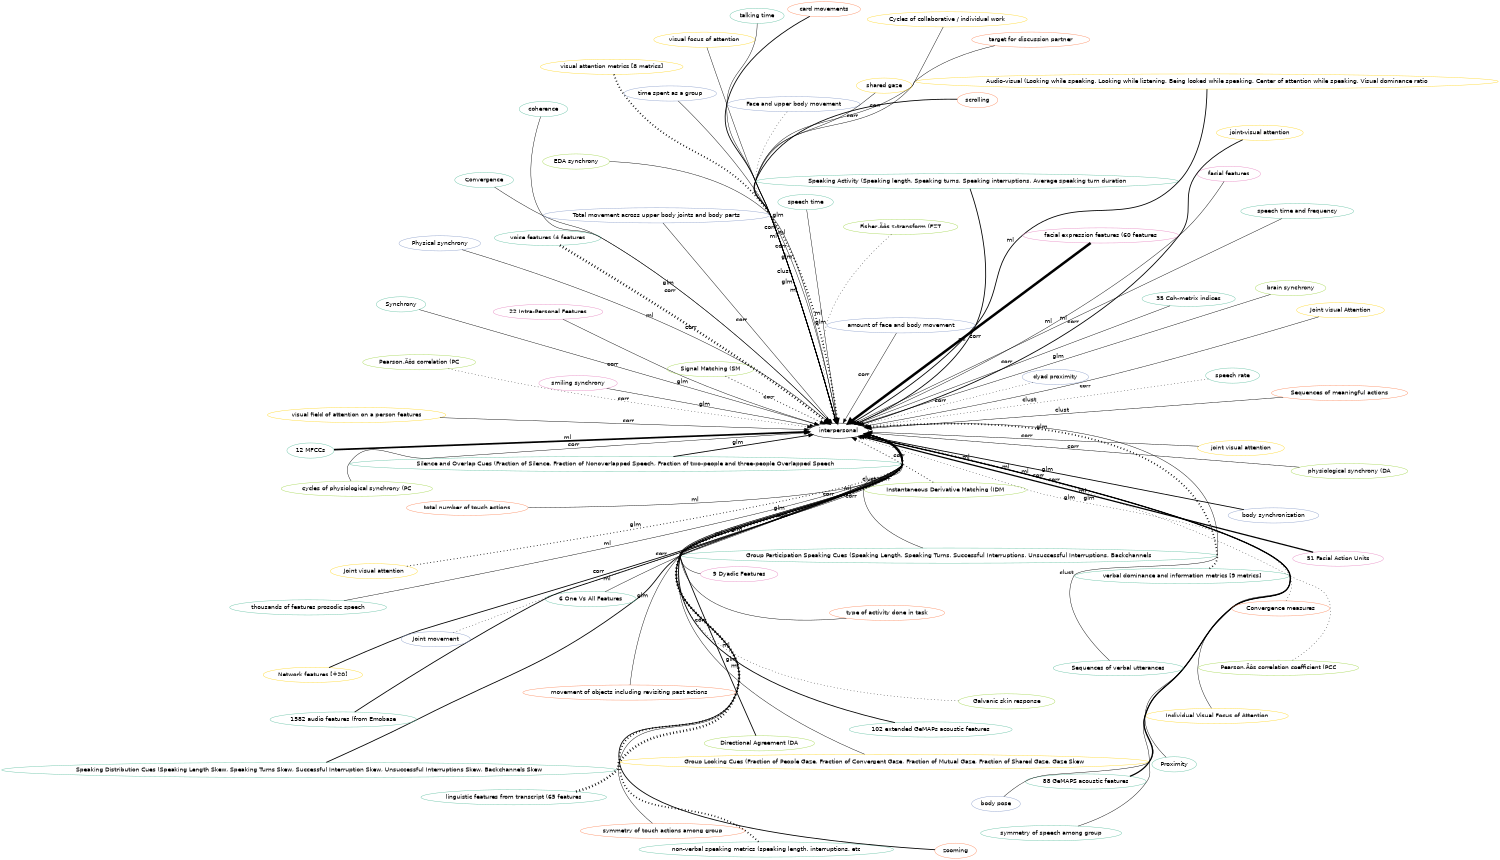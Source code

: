digraph world {
        size="10,10";
        layout=neato
        graph [fontname = "helvetica"];
        node [fontname = "helvetica", colorscheme=set28];
        edge [fontname = "helvetica", colorscheme=set28];

	"interpersonal" [href="index.svg"];
	"verbal dominance and information metrics [9 metrics]" [href="https://scholar.google.com/scholar?hl=en&q=A%20Multimodal-Sensor-Enabled%20Room%20for%20Unobtrusive%20Group%20Meeting%20Analysis" target="_blank" , color="1"];
	"verbal dominance and information metrics [9 metrics]" [href="https://scholar.google.com/scholar?hl=en&q=A%20Multimodal-Sensor-Enabled%20Room%20for%20Unobtrusive%20Group%20Meeting%20Analysis" target="_blank" , color="1"];
	"non-verbal speaking metrics (speaking length, interruptions, etc" [href="https://scholar.google.com/scholar?hl=en&q=A%20Multimodal-Sensor-Enabled%20Room%20for%20Unobtrusive%20Group%20Meeting%20Analysis" target="_blank" , color="1"];
	"non-verbal speaking metrics (speaking length, interruptions, etc" [href="https://scholar.google.com/scholar?hl=en&q=A%20Multimodal-Sensor-Enabled%20Room%20for%20Unobtrusive%20Group%20Meeting%20Analysis" target="_blank" , color="1"];
	"visual attention metrics [8 metrics]" [href="https://scholar.google.com/scholar?hl=en&q=A%20Multimodal-Sensor-Enabled%20Room%20for%20Unobtrusive%20Group%20Meeting%20Analysis" target="_blank" , color="6"];
	"visual attention metrics [8 metrics]" [href="https://scholar.google.com/scholar?hl=en&q=A%20Multimodal-Sensor-Enabled%20Room%20for%20Unobtrusive%20Group%20Meeting%20Analysis" target="_blank" , color="6"];
	"non-verbal speaking metrics (speaking length, interruptions, etc" [href="https://scholar.google.com/scholar?hl=en&q=A%20Multimodal-Sensor-Enabled%20Room%20for%20Unobtrusive%20Group%20Meeting%20Analysis" target="_blank" , color="1"];
	"visual attention metrics [8 metrics]" [href="https://scholar.google.com/scholar?hl=en&q=A%20Multimodal-Sensor-Enabled%20Room%20for%20Unobtrusive%20Group%20Meeting%20Analysis" target="_blank" , color="6"];
	"verbal dominance and information metrics [9 metrics]" [href="https://scholar.google.com/scholar?hl=en&q=A%20Multimodal-Sensor-Enabled%20Room%20for%20Unobtrusive%20Group%20Meeting%20Analysis" target="_blank" , color="1"];
	"non-verbal speaking metrics (speaking length, interruptions, etc" [href="https://scholar.google.com/scholar?hl=en&q=A%20Multimodal-Sensor-Enabled%20Room%20for%20Unobtrusive%20Group%20Meeting%20Analysis" target="_blank" , color="1"];
	"visual attention metrics [8 metrics]" [href="https://scholar.google.com/scholar?hl=en&q=A%20Multimodal-Sensor-Enabled%20Room%20for%20Unobtrusive%20Group%20Meeting%20Analysis" target="_blank" , color="6"];
	"verbal dominance and information metrics [9 metrics]" [href="https://scholar.google.com/scholar?hl=en&q=A%20Multimodal-Sensor-Enabled%20Room%20for%20Unobtrusive%20Group%20Meeting%20Analysis" target="_blank" , color="1"];
	"Group Participation Speaking Cues (Speaking Length, Speaking Turns, Successful Interruptions, Unsuccessful Interruptions, Backchannels" [href="https://scholar.google.com/scholar?hl=en&q=Linking%20Speaking%20and%20Looking%20Behavior%20Patterns%20with%20Group%20Composition,%20Perception,%20and%20Performance" target="_blank" , color="1"];
	"Silence and Overlap Cues (Fraction of Silence, Fraction of Nonoverlapped Speech, Fraction of two-people and three-people Overlapped Speech" [href="https://scholar.google.com/scholar?hl=en&q=Linking%20Speaking%20and%20Looking%20Behavior%20Patterns%20with%20Group%20Composition,%20Perception,%20and%20Performance" target="_blank" , color="1"];
	"Speaking Distribution Cues (Speaking Length Skew, Speaking Turns Skew, Successful Interruption Skew, Unsuccessful Interruptions Skew, Backchannels Skew" [href="https://scholar.google.com/scholar?hl=en&q=Linking%20Speaking%20and%20Looking%20Behavior%20Patterns%20with%20Group%20Composition,%20Perception,%20and%20Performance" target="_blank" , color="1"];
	"Individual Visual Focus of Attention" [href="https://scholar.google.com/scholar?hl=en&q=Linking%20Speaking%20and%20Looking%20Behavior%20Patterns%20with%20Group%20Composition,%20Perception,%20and%20Performance" target="_blank" , color="6"];
	"Group Looking Cues (Fraction of People Gaze, Fraction of Convergent Gaze, Fraction of Mutual Gaze, Fraction of Shared Gaze, Gaze Skew" [href="https://scholar.google.com/scholar?hl=en&q=Linking%20Speaking%20and%20Looking%20Behavior%20Patterns%20with%20Group%20Composition,%20Perception,%20and%20Performance" target="_blank" , color="6"];
	"Silence and Overlap Cues (Fraction of Silence, Fraction of Nonoverlapped Speech, Fraction of two-people and three-people Overlapped Speech" [href="https://scholar.google.com/scholar?hl=en&q=Linking%20Speaking%20and%20Looking%20Behavior%20Patterns%20with%20Group%20Composition,%20Perception,%20and%20Performance" target="_blank" , color="1"];
	"Speaking Distribution Cues (Speaking Length Skew, Speaking Turns Skew, Successful Interruption Skew, Unsuccessful Interruptions Skew, Backchannels Skew" [href="https://scholar.google.com/scholar?hl=en&q=Linking%20Speaking%20and%20Looking%20Behavior%20Patterns%20with%20Group%20Composition,%20Perception,%20and%20Performance" target="_blank" , color="1"];
	"88 GeMAPS acoustic features" [href="https://scholar.google.com/scholar?hl=en&q=Automatic%20Recognition%20of%20Affective%20Laughter%20in%20Spontaneous%20Dyadic%20Interactions%20from%20Audiovisual%20Signals" target="_blank" , color="1"];
	"102 extended GeMAPs acoustic features" [href="https://scholar.google.com/scholar?hl=en&q=Automatic%20Recognition%20of%20Affective%20Laughter%20in%20Spontaneous%20Dyadic%20Interactions%20from%20Audiovisual%20Signals" target="_blank" , color="1"];
	"12 MFCCs" [href="https://scholar.google.com/scholar?hl=en&q=Automatic%20Recognition%20of%20Affective%20Laughter%20in%20Spontaneous%20Dyadic%20Interactions%20from%20Audiovisual%20Signals" target="_blank" , color="1"];
	"51 Facial Action Units" [href="https://scholar.google.com/scholar?hl=en&q=Automatic%20Recognition%20of%20Affective%20Laughter%20in%20Spontaneous%20Dyadic%20Interactions%20from%20Audiovisual%20Signals" target="_blank" , color="4"];
	"88 GeMAPS acoustic features" [href="https://scholar.google.com/scholar?hl=en&q=Automatic%20Recognition%20of%20Affective%20Laughter%20in%20Spontaneous%20Dyadic%20Interactions%20from%20Audiovisual%20Signals" target="_blank" , color="1"];
	"12 MFCCs" [href="https://scholar.google.com/scholar?hl=en&q=Automatic%20Recognition%20of%20Affective%20Laughter%20in%20Spontaneous%20Dyadic%20Interactions%20from%20Audiovisual%20Signals" target="_blank" , color="1"];
	"12 MFCCs" [href="https://scholar.google.com/scholar?hl=en&q=Automatic%20Recognition%20of%20Affective%20Laughter%20in%20Spontaneous%20Dyadic%20Interactions%20from%20Audiovisual%20Signals" target="_blank" , color="1"];
	"51 Facial Action Units" [href="https://scholar.google.com/scholar?hl=en&q=Automatic%20Recognition%20of%20Affective%20Laughter%20in%20Spontaneous%20Dyadic%20Interactions%20from%20Audiovisual%20Signals" target="_blank" , color="4"];
	"88 GeMAPS acoustic features" [href="https://scholar.google.com/scholar?hl=en&q=Automatic%20Recognition%20of%20Affective%20Laughter%20in%20Spontaneous%20Dyadic%20Interactions%20from%20Audiovisual%20Signals" target="_blank" , color="1"];
	"102 extended GeMAPs acoustic features" [href="https://scholar.google.com/scholar?hl=en&q=Automatic%20Recognition%20of%20Affective%20Laughter%20in%20Spontaneous%20Dyadic%20Interactions%20from%20Audiovisual%20Signals" target="_blank" , color="1"];
	"12 MFCCs" [href="https://scholar.google.com/scholar?hl=en&q=Automatic%20Recognition%20of%20Affective%20Laughter%20in%20Spontaneous%20Dyadic%20Interactions%20from%20Audiovisual%20Signals" target="_blank" , color="1"];
	"51 Facial Action Units" [href="https://scholar.google.com/scholar?hl=en&q=Automatic%20Recognition%20of%20Affective%20Laughter%20in%20Spontaneous%20Dyadic%20Interactions%20from%20Audiovisual%20Signals" target="_blank" , color="4"];
	"speech rate" [href="https://scholar.google.com/scholar?hl=en&q=Modeling%20Team-level%20Multimodal%20Dynamics%20during%20Multiparty%20Collaboration" target="_blank" , color="1"];
	"Face and upper body movement" [href="https://scholar.google.com/scholar?hl=en&q=Modeling%20Team-level%20Multimodal%20Dynamics%20during%20Multiparty%20Collaboration" target="_blank" , color="3"];
	"Galvanic skin response" [href="https://scholar.google.com/scholar?hl=en&q=Modeling%20Team-level%20Multimodal%20Dynamics%20during%20Multiparty%20Collaboration" target="_blank" , color="5"];
	"Proximity" [href="https://scholar.google.com/scholar?hl=en&q=Acoustic-Prosodic%20Entrainment%20and%20Rapport%20in%20Collaborative%20Learning%20Dialogues" target="_blank" , color="1"];
	"Convergence" [href="https://scholar.google.com/scholar?hl=en&q=Acoustic-Prosodic%20Entrainment%20and%20Rapport%20in%20Collaborative%20Learning%20Dialogues" target="_blank" , color="1"];
	"Synchrony" [href="https://scholar.google.com/scholar?hl=en&q=Acoustic-Prosodic%20Entrainment%20and%20Rapport%20in%20Collaborative%20Learning%20Dialogues" target="_blank" , color="1"];
	"22 Intra-Personal Features" [href="https://scholar.google.com/scholar?hl=en&q=Personality%20classification%20and%20behaviour%20interpretation:%20An%20approach%20based%20on%20feature%20categories" target="_blank" , color="4"];
	"9 Dyadic Features" [href="https://scholar.google.com/scholar?hl=en&q=Personality%20classification%20and%20behaviour%20interpretation:%20An%20approach%20based%20on%20feature%20categories" target="_blank" , color="4"];
	"6 One Vs All Features" [href="https://scholar.google.com/scholar?hl=en&q=Personality%20classification%20and%20behaviour%20interpretation:%20An%20approach%20based%20on%20feature%20categories" target="_blank" , color="1"];
	"Speaking Activity (Speaking length, Speaking turns, Speaking interruptions, Average speaking turn duration" [href="https://scholar.google.com/scholar?hl=en&q=Emergent%20leaders%20through%20looking%20and%20speaking:%20from%20audio-visual%20data%20to%20multimodal%20recognition" target="_blank" , color="1"];
	"Audio-visual (Looking while speaking, Looking while listening, Being looked while speaking, Center of attention while speaking, Visual dominance ratio" [href="https://scholar.google.com/scholar?hl=en&q=Emergent%20leaders%20through%20looking%20and%20speaking:%20from%20audio-visual%20data%20to%20multimodal%20recognition" target="_blank" , color="6"];
	"Speaking Activity (Speaking length, Speaking turns, Speaking interruptions, Average speaking turn duration" [href="https://scholar.google.com/scholar?hl=en&q=Emergent%20leaders%20through%20looking%20and%20speaking:%20from%20audio-visual%20data%20to%20multimodal%20recognition" target="_blank" , color="1"];
	"Audio-visual (Looking while speaking, Looking while listening, Being looked while speaking, Center of attention while speaking, Visual dominance ratio" [href="https://scholar.google.com/scholar?hl=en&q=Emergent%20leaders%20through%20looking%20and%20speaking:%20from%20audio-visual%20data%20to%20multimodal%20recognition" target="_blank" , color="6"];
	"visual focus of attention" [href="https://scholar.google.com/scholar?hl=en&q=Real-time%20mutual%20gaze%20perception" target="_blank" , color="6"];
	"body pose" [href="https://scholar.google.com/scholar?hl=en&q=Real-time%20mutual%20gaze%20perception" target="_blank" , color="3"];
	"facial features" [href="https://scholar.google.com/scholar?hl=en&q=Real-time%20mutual%20gaze%20perception" target="_blank" , color="4"];
	"Signal Matching (SM" [href="https://scholar.google.com/scholar?hl=en&q=Investigating%20collaborative%20learning%20success%20with%20physiological%20coupling%20indices%20based%20on%20electrodermal%20activity" target="_blank" , color="5"];
	"Directional Agreement (DA" [href="https://scholar.google.com/scholar?hl=en&q=Investigating%20collaborative%20learning%20success%20with%20physiological%20coupling%20indices%20based%20on%20electrodermal%20activity" target="_blank" , color="5"];
	"Pearson‚Äôs correlation coefficient (PCC" [href="https://scholar.google.com/scholar?hl=en&q=Investigating%20collaborative%20learning%20success%20with%20physiological%20coupling%20indices%20based%20on%20electrodermal%20activity" target="_blank" , color="5"];
	"Fisher‚Äôs z-transform (FZT" [href="https://scholar.google.com/scholar?hl=en&q=Investigating%20collaborative%20learning%20success%20with%20physiological%20coupling%20indices%20based%20on%20electrodermal%20activity" target="_blank" , color="5"];
	"Instantaneous Derivative Matching (IDM" [href="https://scholar.google.com/scholar?hl=en&q=Investigating%20collaborative%20learning%20success%20with%20physiological%20coupling%20indices%20based%20on%20electrodermal%20activity" target="_blank" , color="5"];
	"linguistic features from transcript (65 features" [href="https://scholar.google.com/scholar?hl=en&q=Multimodal%20Analysis%20of%20Vocal%20Collaborative%20Search:A%20Public%20Corpus%20and%20Results" target="_blank" , color="1"];
	"voice features (4 features" [href="https://scholar.google.com/scholar?hl=en&q=Multimodal%20Analysis%20of%20Vocal%20Collaborative%20Search:A%20Public%20Corpus%20and%20Results" target="_blank" , color="1"];
	"facial expression features (60 features" [href="https://scholar.google.com/scholar?hl=en&q=Multimodal%20Analysis%20of%20Vocal%20Collaborative%20Search:A%20Public%20Corpus%20and%20Results" target="_blank" , color="4"];
	"linguistic features from transcript (65 features" [href="https://scholar.google.com/scholar?hl=en&q=Multimodal%20Analysis%20of%20Vocal%20Collaborative%20Search:A%20Public%20Corpus%20and%20Results" target="_blank" , color="1"];
	"voice features (4 features" [href="https://scholar.google.com/scholar?hl=en&q=Multimodal%20Analysis%20of%20Vocal%20Collaborative%20Search:A%20Public%20Corpus%20and%20Results" target="_blank" , color="1"];
	"facial expression features (60 features" [href="https://scholar.google.com/scholar?hl=en&q=Multimodal%20Analysis%20of%20Vocal%20Collaborative%20Search:A%20Public%20Corpus%20and%20Results" target="_blank" , color="4"];
	"linguistic features from transcript (65 features" [href="https://scholar.google.com/scholar?hl=en&q=Multimodal%20Analysis%20of%20Vocal%20Collaborative%20Search:A%20Public%20Corpus%20and%20Results" target="_blank" , color="1"];
	"voice features (4 features" [href="https://scholar.google.com/scholar?hl=en&q=Multimodal%20Analysis%20of%20Vocal%20Collaborative%20Search:A%20Public%20Corpus%20and%20Results" target="_blank" , color="1"];
	"facial expression features (60 features" [href="https://scholar.google.com/scholar?hl=en&q=Multimodal%20Analysis%20of%20Vocal%20Collaborative%20Search:A%20Public%20Corpus%20and%20Results" target="_blank" , color="4"];
	"linguistic features from transcript (65 features" [href="https://scholar.google.com/scholar?hl=en&q=Multimodal%20Analysis%20of%20Vocal%20Collaborative%20Search:A%20Public%20Corpus%20and%20Results" target="_blank" , color="1"];
	"voice features (4 features" [href="https://scholar.google.com/scholar?hl=en&q=Multimodal%20Analysis%20of%20Vocal%20Collaborative%20Search:A%20Public%20Corpus%20and%20Results" target="_blank" , color="1"];
	"linguistic features from transcript (65 features" [href="https://scholar.google.com/scholar?hl=en&q=Multimodal%20Analysis%20of%20Vocal%20Collaborative%20Search:A%20Public%20Corpus%20and%20Results" target="_blank" , color="1"];
	"voice features (4 features" [href="https://scholar.google.com/scholar?hl=en&q=Multimodal%20Analysis%20of%20Vocal%20Collaborative%20Search:A%20Public%20Corpus%20and%20Results" target="_blank" , color="1"];
	"linguistic features from transcript (65 features" [href="https://scholar.google.com/scholar?hl=en&q=Multimodal%20Analysis%20of%20Vocal%20Collaborative%20Search:A%20Public%20Corpus%20and%20Results" target="_blank" , color="1"];
	"voice features (4 features" [href="https://scholar.google.com/scholar?hl=en&q=Multimodal%20Analysis%20of%20Vocal%20Collaborative%20Search:A%20Public%20Corpus%20and%20Results" target="_blank" , color="1"];
	"facial expression features (60 features" [href="https://scholar.google.com/scholar?hl=en&q=Multimodal%20Analysis%20of%20Vocal%20Collaborative%20Search:A%20Public%20Corpus%20and%20Results" target="_blank" , color="4"];
	"facial expression features (60 features" [href="https://scholar.google.com/scholar?hl=en&q=Multimodal%20Analysis%20of%20Vocal%20Collaborative%20Search:A%20Public%20Corpus%20and%20Results" target="_blank" , color="4"];
	"facial expression features (60 features" [href="https://scholar.google.com/scholar?hl=en&q=Multimodal%20Analysis%20of%20Vocal%20Collaborative%20Search:A%20Public%20Corpus%20and%20Results" target="_blank" , color="4"];
	"type of activity done in task" [href="https://scholar.google.com/scholar?hl=en&q=Focused%20or%20Stuck%20Together:%20Multimodal%20Patterns%20Reveal%20Triads’%20Performance%20in%20Collaborative%20Problem%20Solving" target="_blank" , color="2"];
	"amount of face and body movement" [href="https://scholar.google.com/scholar?hl=en&q=Focused%20or%20Stuck%20Together:%20Multimodal%20Patterns%20Reveal%20Triads’%20Performance%20in%20Collaborative%20Problem%20Solving" target="_blank" , color="3"];
	"target for discussion partner" [href="https://scholar.google.com/scholar?hl=en&q=Focused%20or%20Stuck%20Together:%20Multimodal%20Patterns%20Reveal%20Triads’%20Performance%20in%20Collaborative%20Problem%20Solving" target="_blank" , color="2"];
	"Signal Matching (SM" [href="https://scholar.google.com/scholar?hl=en&q=Using%20Physiological%20Synchrony%20as%20an%20Indicator%20of%20Collaboration%20Quality,%20Task%20Performance%20and%20Learning" target="_blank" , color="5"];
	"Instantaneous Derivative Matching (IDM" [href="https://scholar.google.com/scholar?hl=en&q=Using%20Physiological%20Synchrony%20as%20an%20Indicator%20of%20Collaboration%20Quality,%20Task%20Performance%20and%20Learning" target="_blank" , color="5"];
	"Pearson‚Äôs correlation (PC" [href="https://scholar.google.com/scholar?hl=en&q=Using%20Physiological%20Synchrony%20as%20an%20Indicator%20of%20Collaboration%20Quality,%20Task%20Performance%20and%20Learning" target="_blank" , color="5"];
	"Directional Agreement (DA" [href="https://scholar.google.com/scholar?hl=en&q=Using%20Physiological%20Synchrony%20as%20an%20Indicator%20of%20Collaboration%20Quality,%20Task%20Performance%20and%20Learning" target="_blank" , color="5"];
	"visual field of attention on a person features" [href="https://scholar.google.com/scholar?hl=en&q=Detecting%20Emergent%20Leader%20in%20a%20Meeting%20Environment" target="_blank" , color="6"];
	"time spent as a group" [href="https://scholar.google.com/scholar?hl=en&q=Using%20Motion%20Sensors%20to%20Understand%20Collaborative%20Interactions%20in%20Digital%20Fabrication%20Labs" target="_blank" , color="3"];
	"EDA synchrony" [href="https://scholar.google.com/scholar?hl=en&q=Physiological%20evidence%20of%20interpersonal%20dynamics%20in%20a%20cooperative%20production%20task" target="_blank" , color="5"];
	"smiling synchrony" [href="https://scholar.google.com/scholar?hl=en&q=Physiological%20evidence%20of%20interpersonal%20dynamics%20in%20a%20cooperative%20production%20task" target="_blank" , color="4"];
	"brain synchrony" [href="https://scholar.google.com/scholar?hl=en&q=Brain-to-Brain%20Synchrony%20Tracks%20Real-World%20Dynamic%20Group%20Interactions%20in%20the%20Classroom" target="_blank" , color="5"];
	"body synchronization" [href="https://scholar.google.com/scholar?hl=en&q=Body%20synchrony%20in%20triadic%20interaction" target="_blank" , color="3"];
	"body synchronization" [href="https://scholar.google.com/scholar?hl=en&q=Body%20synchrony%20in%20triadic%20interaction" target="_blank" , color="3"];
	"Joint visual attention" [href="https://scholar.google.com/scholar?hl=en&q=Using%20Eye-Tracking%20Technology%20to%20Support%20Visual%20Coordination%20in%20Collaborative%20Problem-Solving%20Groups" target="_blank" , color="6"];
	"Joint visual attention" [href="https://scholar.google.com/scholar?hl=en&q=The%20Effect%20of%20Mutual%20Gaze%20Perception%20on%20Students’%20Verbal%20Coordination" target="_blank" , color="6"];
	"Convergence measures" [href="https://scholar.google.com/scholar?hl=en&q=The%20Effect%20of%20Mutual%20Gaze%20Perception%20on%20Students’%20Verbal%20Coordination" target="_blank" , color="2"];
	"Sequences of verbal utterances" [href="https://scholar.google.com/scholar?hl=en&q=Capturing%20and%20analyzing%20verbal%20and%20physical%20collaborative%20learning%20interactions%20at%20an%20enriched%20interactive%20tabletop" target="_blank" , color="1"];
	"Sequences of meaningful actions" [href="https://scholar.google.com/scholar?hl=en&q=Capturing%20and%20analyzing%20verbal%20and%20physical%20collaborative%20learning%20interactions%20at%20an%20enriched%20interactive%20tabletop" target="_blank" , color="2"];
	"physiological synchrony (DA" [href="https://scholar.google.com/scholar?hl=en&q=Unpacking%20the%20relationship%20between%20existing%20and%20new%20measures%20of%20physiological%20synchrony%20and%20collaborative%20learning:%20a%20mixed%20methods%20study" target="_blank" , color="5"];
	"cycles of physiological synchrony (PC" [href="https://scholar.google.com/scholar?hl=en&q=Unpacking%20the%20relationship%20between%20existing%20and%20new%20measures%20of%20physiological%20synchrony%20and%20collaborative%20learning:%20a%20mixed%20methods%20study" target="_blank" , color="5"];
	"Joint visual Attention" [href="https://scholar.google.com/scholar?hl=en&q=Leveraging%20Mobile%20Eye-Trackers%20to%20Capture%20Joint%20Visual%20Attention%20in%20Co-Located%20Collaborative%20Learning" target="_blank" , color="6"];
	"Cycles of collaborative / individual work" [href="https://scholar.google.com/scholar?hl=en&q=Leveraging%20Mobile%20Eye-Trackers%20to%20Capture%20Joint%20Visual%20Attention%20in%20Co-Located%20Collaborative%20Learning" target="_blank" , color="6"];
	"card movements" [href="https://scholar.google.com/scholar?hl=en&q=High%20Accuracy%20Detection%20of%20Collaboration%20From%20Log%20Data%20and%20Superficial%20Speech%20Features" target="_blank" , color="2"];
	"scrolling" [href="https://scholar.google.com/scholar?hl=en&q=High%20Accuracy%20Detection%20of%20Collaboration%20From%20Log%20Data%20and%20Superficial%20Speech%20Features" target="_blank" , color="2"];
	"zooming" [href="https://scholar.google.com/scholar?hl=en&q=High%20Accuracy%20Detection%20of%20Collaboration%20From%20Log%20Data%20and%20Superficial%20Speech%20Features" target="_blank" , color="2"];
	"1582 audio features (from Emobase" [href="https://scholar.google.com/scholar?hl=en&q=High%20Accuracy%20Detection%20of%20Collaboration%20From%20Log%20Data%20and%20Superficial%20Speech%20Features" target="_blank" , color="1"];
	"card movements" [href="https://scholar.google.com/scholar?hl=en&q=High%20Accuracy%20Detection%20of%20Collaboration%20From%20Log%20Data%20and%20Superficial%20Speech%20Features" target="_blank" , color="2"];
	"scrolling" [href="https://scholar.google.com/scholar?hl=en&q=High%20Accuracy%20Detection%20of%20Collaboration%20From%20Log%20Data%20and%20Superficial%20Speech%20Features" target="_blank" , color="2"];
	"zooming" [href="https://scholar.google.com/scholar?hl=en&q=High%20Accuracy%20Detection%20of%20Collaboration%20From%20Log%20Data%20and%20Superficial%20Speech%20Features" target="_blank" , color="2"];
	"1582 audio features (from Emobase" [href="https://scholar.google.com/scholar?hl=en&q=High%20Accuracy%20Detection%20of%20Collaboration%20From%20Log%20Data%20and%20Superficial%20Speech%20Features" target="_blank" , color="1"];
	"coherence" [href="https://scholar.google.com/scholar?hl=en&q=Does%20Seeing%20One%20Another’s%20Gaze%20Affect%20Group%20Dialogue?" target="_blank" , color="1"];
	"35 Coh-metrix indices" [href="https://scholar.google.com/scholar?hl=en&q=Predicting%20the%20Quality%20of%20Collaborative%20Problem%20Solving%20Through%20Linguistic%20Analysis%20of%20Discourse" target="_blank" , color="1"];
	"Physical synchrony" [href="https://scholar.google.com/scholar?hl=en&q=Predicting%20the%20Quality%20of%20Collaborative%20Problem%20Solving%20Through%20Linguistic%20Analysis%20of%20Discourse" target="_blank" , color="3"];
	"Total movement across upper body joints and body parts" [href="https://scholar.google.com/scholar?hl=en&q=Toward%20Using%20Multi-Modal%20Learning%20Analytics%20to%20Support%20and%20Measure%20Collaboration%20in%20Co-Located%20Dyads" target="_blank" , color="3"];
	"talking time" [href="https://scholar.google.com/scholar?hl=en&q=Toward%20Using%20Multi-Modal%20Learning%20Analytics%20to%20Support%20and%20Measure%20Collaboration%20in%20Co-Located%20Dyads" target="_blank" , color="1"];
	"Network features [+20]" [href="https://scholar.google.com/scholar?hl=en&q=Toward%20Collaboration%20Sensing" target="_blank" , color="6"];
	"Network features [+20]" [href="https://scholar.google.com/scholar?hl=en&q=Toward%20Collaboration%20Sensing" target="_blank" , color="6"];
	"joint-visual attention" [href="https://scholar.google.com/scholar?hl=en&q=Unpacking%20Collaborative%20Learning%20Processes%20during%20Hands-on%20Activities%20using%20Mobile%20Eye-Trackers" target="_blank" , color="6"];
	"joint-visual attention" [href="https://scholar.google.com/scholar?hl=en&q=Unpacking%20Collaborative%20Learning%20Processes%20during%20Hands-on%20Activities%20using%20Mobile%20Eye-Trackers" target="_blank" , color="6"];
	"joint visual attention" [href="https://scholar.google.com/scholar?hl=en&q=3D%20Tangibles%20Facilitate%20Joint%20Visual%20Attention%20in%20Dyads" target="_blank" , color="6"];
	"Joint movement" [href="https://scholar.google.com/scholar?hl=en&q=Exploring%20Collaboration%20Using%20Motion%20Sensors%20and%20Multi-Modal%20Learning%20Analytics" target="_blank" , color="3"];
	"dyad proximity" [href="https://scholar.google.com/scholar?hl=en&q=Exploring%20Collaboration%20Using%20Motion%20Sensors%20and%20Multi-Modal%20Learning%20Analytics" target="_blank" , color="3"];
	"speech time and frequency" [href="https://scholar.google.com/scholar?hl=en&q=An%20Automatic%20Approach%20for%20Mining%20Patterns%20of%20Collaboration%20around%20an%20Interactive%20Tabletop" target="_blank" , color="1"];
	"symmetry of speech among group" [href="https://scholar.google.com/scholar?hl=en&q=An%20Automatic%20Approach%20for%20Mining%20Patterns%20of%20Collaboration%20around%20an%20Interactive%20Tabletop" target="_blank" , color="1"];
	"total number of touch actions" [href="https://scholar.google.com/scholar?hl=en&q=An%20Automatic%20Approach%20for%20Mining%20Patterns%20of%20Collaboration%20around%20an%20Interactive%20Tabletop" target="_blank" , color="2"];
	"symmetry of touch actions among group" [href="https://scholar.google.com/scholar?hl=en&q=An%20Automatic%20Approach%20for%20Mining%20Patterns%20of%20Collaboration%20around%20an%20Interactive%20Tabletop" target="_blank" , color="2"];
	"shared gaze" [href="https://scholar.google.com/scholar?hl=en&q=Effects%20of%20Shared%20Gaze%20on%20Audio-%20Versus%20Text-Based%20Remote%20Collaborations" target="_blank" , color="6"];
	"speech time" [href="https://scholar.google.com/scholar?hl=en&q=Using%20the%20Tablet%20Gestures%20and%20Speech%20of%20Pairs%20of%20Students%20to%20Classify%20Their%20Collaboration" target="_blank" , color="1"];
	"thousands of features prosodic speech" [href="https://scholar.google.com/scholar?hl=en&q=Using%20the%20Tablet%20Gestures%20and%20Speech%20of%20Pairs%20of%20Students%20to%20Classify%20Their%20Collaboration" target="_blank" , color="1"];
	"movement of objects including revisiting past actions" [href="https://scholar.google.com/scholar?hl=en&q=Using%20the%20Tablet%20Gestures%20and%20Speech%20of%20Pairs%20of%20Students%20to%20Classify%20Their%20Collaboration" target="_blank" , color="2"];
	"verbal dominance and information metrics [9 metrics]" -> "interpersonal" [label="glm", labeltooltip=4, style="dotted", penwidth=4];
	"non-verbal speaking metrics (speaking length, interruptions, etc" -> "interpersonal" [label="glm", labeltooltip=4, style="dotted", penwidth=4];
	"visual attention metrics [8 metrics]" -> "interpersonal" [label="glm", labeltooltip=4, style="dotted", penwidth=4];
	"Group Participation Speaking Cues (Speaking Length, Speaking Turns, Successful Interruptions, Unsuccessful Interruptions, Backchannels" -> "interpersonal" [label="corr", labeltooltip=1, style="solid", penwidth=1];
	"Silence and Overlap Cues (Fraction of Silence, Fraction of Nonoverlapped Speech, Fraction of two-people and three-people Overlapped Speech" -> "interpersonal" [label="glm", labeltooltip=2, style="solid", penwidth=2];
	"Speaking Distribution Cues (Speaking Length Skew, Speaking Turns Skew, Successful Interruption Skew, Unsuccessful Interruptions Skew, Backchannels Skew" -> "interpersonal" [label="glm", labeltooltip=2, style="solid", penwidth=2];
	"Individual Visual Focus of Attention" -> "interpersonal" [label="corr", labeltooltip=1, style="solid", penwidth=1];
	"Group Looking Cues (Fraction of People Gaze, Fraction of Convergent Gaze, Fraction of Mutual Gaze, Fraction of Shared Gaze, Gaze Skew" -> "interpersonal" [label="corr", labeltooltip=1, style="solid", penwidth=1];
	"88 GeMAPS acoustic features" -> "interpersonal" [label="ml", labeltooltip=3, style="solid", penwidth=3];
	"102 extended GeMAPs acoustic features" -> "interpersonal" [label="ml", labeltooltip=2, style="solid", penwidth=2];
	"12 MFCCs" -> "interpersonal" [label="ml", labeltooltip=4, style="solid", penwidth=4];
	"51 Facial Action Units" -> "interpersonal" [label="ml", labeltooltip=3, style="solid", penwidth=3];
	"speech rate" -> "interpersonal" [label="clust", labeltooltip=1, style="dotted", penwidth=1];
	"Face and upper body movement" -> "interpersonal" [label="clust", labeltooltip=1, style="dotted", penwidth=1];
	"Galvanic skin response" -> "interpersonal" [label="clust", labeltooltip=1, style="dotted", penwidth=1];
	"Proximity" -> "interpersonal" [label="corr", labeltooltip=1, style="solid", penwidth=1];
	"Convergence" -> "interpersonal" [label="corr", labeltooltip=1, style="solid", penwidth=1];
	"Synchrony" -> "interpersonal" [label="corr", labeltooltip=1, style="solid", penwidth=1];
	"22 Intra-Personal Features" -> "interpersonal" [label="glm", labeltooltip=1, style="solid", penwidth=1];
	"9 Dyadic Features" -> "interpersonal" [label="glm", labeltooltip=1, style="solid", penwidth=1];
	"6 One Vs All Features" -> "interpersonal" [label="glm", labeltooltip=1, style="solid", penwidth=1];
	"Speaking Activity (Speaking length, Speaking turns, Speaking interruptions, Average speaking turn duration" -> "interpersonal" [label="ml", labeltooltip=2, style="solid", penwidth=2];
	"Audio-visual (Looking while speaking, Looking while listening, Being looked while speaking, Center of attention while speaking, Visual dominance ratio" -> "interpersonal" [label="ml", labeltooltip=2, style="solid", penwidth=2];
	"visual focus of attention" -> "interpersonal" [label="ml", labeltooltip=1, style="solid", penwidth=1];
	"body pose" -> "interpersonal" [label="ml", labeltooltip=1, style="solid", penwidth=1];
	"facial features" -> "interpersonal" [label="ml", labeltooltip=1, style="solid", penwidth=1];
	"Signal Matching (SM" -> "interpersonal" [label="corr", labeltooltip=2, style="dotted", penwidth=2];
	"Directional Agreement (DA" -> "interpersonal" [label="corr", labeltooltip=2, style="solid", penwidth=2];
	"Pearson‚Äôs correlation coefficient (PCC" -> "interpersonal" [label="glm", labeltooltip=1, style="dotted", penwidth=1];
	"Fisher‚Äôs z-transform (FZT" -> "interpersonal" [label="glm", labeltooltip=1, style="dotted", penwidth=1];
	"Instantaneous Derivative Matching (IDM" -> "interpersonal" [label="corr", labeltooltip=2, style="dotted", penwidth=2];
	"linguistic features from transcript (65 features" -> "interpersonal" [label="corr", labeltooltip=6, style="dotted", penwidth=6];
	"voice features (4 features" -> "interpersonal" [label="corr", labeltooltip=6, style="dotted", penwidth=6];
	"facial expression features (60 features" -> "interpersonal" [label="corr", labeltooltip=6, style="solid", penwidth=6];
	"type of activity done in task" -> "interpersonal" [label="corr", labeltooltip=1, style="solid", penwidth=1];
	"amount of face and body movement" -> "interpersonal" [label="corr", labeltooltip=1, style="solid", penwidth=1];
	"target for discussion partner" -> "interpersonal" [label="corr", labeltooltip=1, style="solid", penwidth=1];
	"Pearson‚Äôs correlation (PC" -> "interpersonal" [label="corr", labeltooltip=1, style="dotted", penwidth=1];
	"visual field of attention on a person features" -> "interpersonal" [label="corr", labeltooltip=1, style="solid", penwidth=1];
	"time spent as a group" -> "interpersonal" [label="corr", labeltooltip=1, style="solid", penwidth=1];
	"EDA synchrony" -> "interpersonal" [label="glm", labeltooltip=1, style="solid", penwidth=1];
	"smiling synchrony" -> "interpersonal" [label="glm", labeltooltip=1, style="solid", penwidth=1];
	"brain synchrony" -> "interpersonal" [label="glm", labeltooltip=1, style="solid", penwidth=1];
	"body synchronization" -> "interpersonal" [label="glm", labeltooltip=2, style="solid", penwidth=2];
	"Joint visual attention" -> "interpersonal" [label="glm", labeltooltip=2, style="dotted", penwidth=2];
	"Convergence measures" -> "interpersonal" [label="glm", labeltooltip=1, style="dotted", penwidth=1];
	"Sequences of verbal utterances" -> "interpersonal" [label="clust", labeltooltip=1, style="solid", penwidth=1];
	"Sequences of meaningful actions" -> "interpersonal" [label="clust", labeltooltip=1, style="solid", penwidth=1];
	"physiological synchrony (DA" -> "interpersonal" [label="corr", labeltooltip=1, style="solid", penwidth=1];
	"cycles of physiological synchrony (PC" -> "interpersonal" [label="corr", labeltooltip=1, style="solid", penwidth=1];
	"Joint visual Attention" -> "interpersonal" [label="corr", labeltooltip=1, style="solid", penwidth=1];
	"Cycles of collaborative / individual work" -> "interpersonal" [label="corr", labeltooltip=1, style="solid", penwidth=1];
	"card movements" -> "interpersonal" [label="ml", labeltooltip=2, style="solid", penwidth=2];
	"scrolling" -> "interpersonal" [label="ml", labeltooltip=2, style="solid", penwidth=2];
	"zooming" -> "interpersonal" [label="ml", labeltooltip=2, style="solid", penwidth=2];
	"1582 audio features (from Emobase" -> "interpersonal" [label="ml", labeltooltip=2, style="solid", penwidth=2];
	"coherence" -> "interpersonal" [label="glm", labeltooltip=1, style="solid", penwidth=1];
	"35 Coh-metrix indices" -> "interpersonal" [label="corr", labeltooltip=1, style="solid", penwidth=1];
	"Physical synchrony" -> "interpersonal" [label="ml", labeltooltip=1, style="solid", penwidth=1];
	"Total movement across upper body joints and body parts" -> "interpersonal" [label="corr", labeltooltip=1, style="solid", penwidth=1];
	"talking time" -> "interpersonal" [label="corr", labeltooltip=1, style="solid", penwidth=1];
	"Network features [+20]" -> "interpersonal" [label="corr", labeltooltip=2, style="solid", penwidth=2];
	"joint-visual attention" -> "interpersonal" [label="corr", labeltooltip=2, style="solid", penwidth=2];
	"joint visual attention" -> "interpersonal" [label="corr", labeltooltip=1, style="solid", penwidth=1];
	"Joint movement" -> "interpersonal" [label="corr", labeltooltip=1, style="dotted", penwidth=1];
	"dyad proximity" -> "interpersonal" [label="corr", labeltooltip=1, style="dotted", penwidth=1];
	"speech time and frequency" -> "interpersonal" [label="ml", labeltooltip=1, style="solid", penwidth=1];
	"symmetry of speech among group" -> "interpersonal" [label="ml", labeltooltip=1, style="solid", penwidth=1];
	"total number of touch actions" -> "interpersonal" [label="ml", labeltooltip=1, style="solid", penwidth=1];
	"symmetry of touch actions among group" -> "interpersonal" [label="ml", labeltooltip=1, style="solid", penwidth=1];
	"shared gaze" -> "interpersonal" [label="glm", labeltooltip=1, style="solid", penwidth=1];
	"speech time" -> "interpersonal" [label="ml", labeltooltip=1, style="solid", penwidth=1];
	"thousands of features prosodic speech" -> "interpersonal" [label="ml", labeltooltip=1, style="solid", penwidth=1];
	"movement of objects including revisiting past actions" -> "interpersonal" [label="ml", labeltooltip=1, style="solid", penwidth=1];

 overlap=false 
 splines = true; 


}
